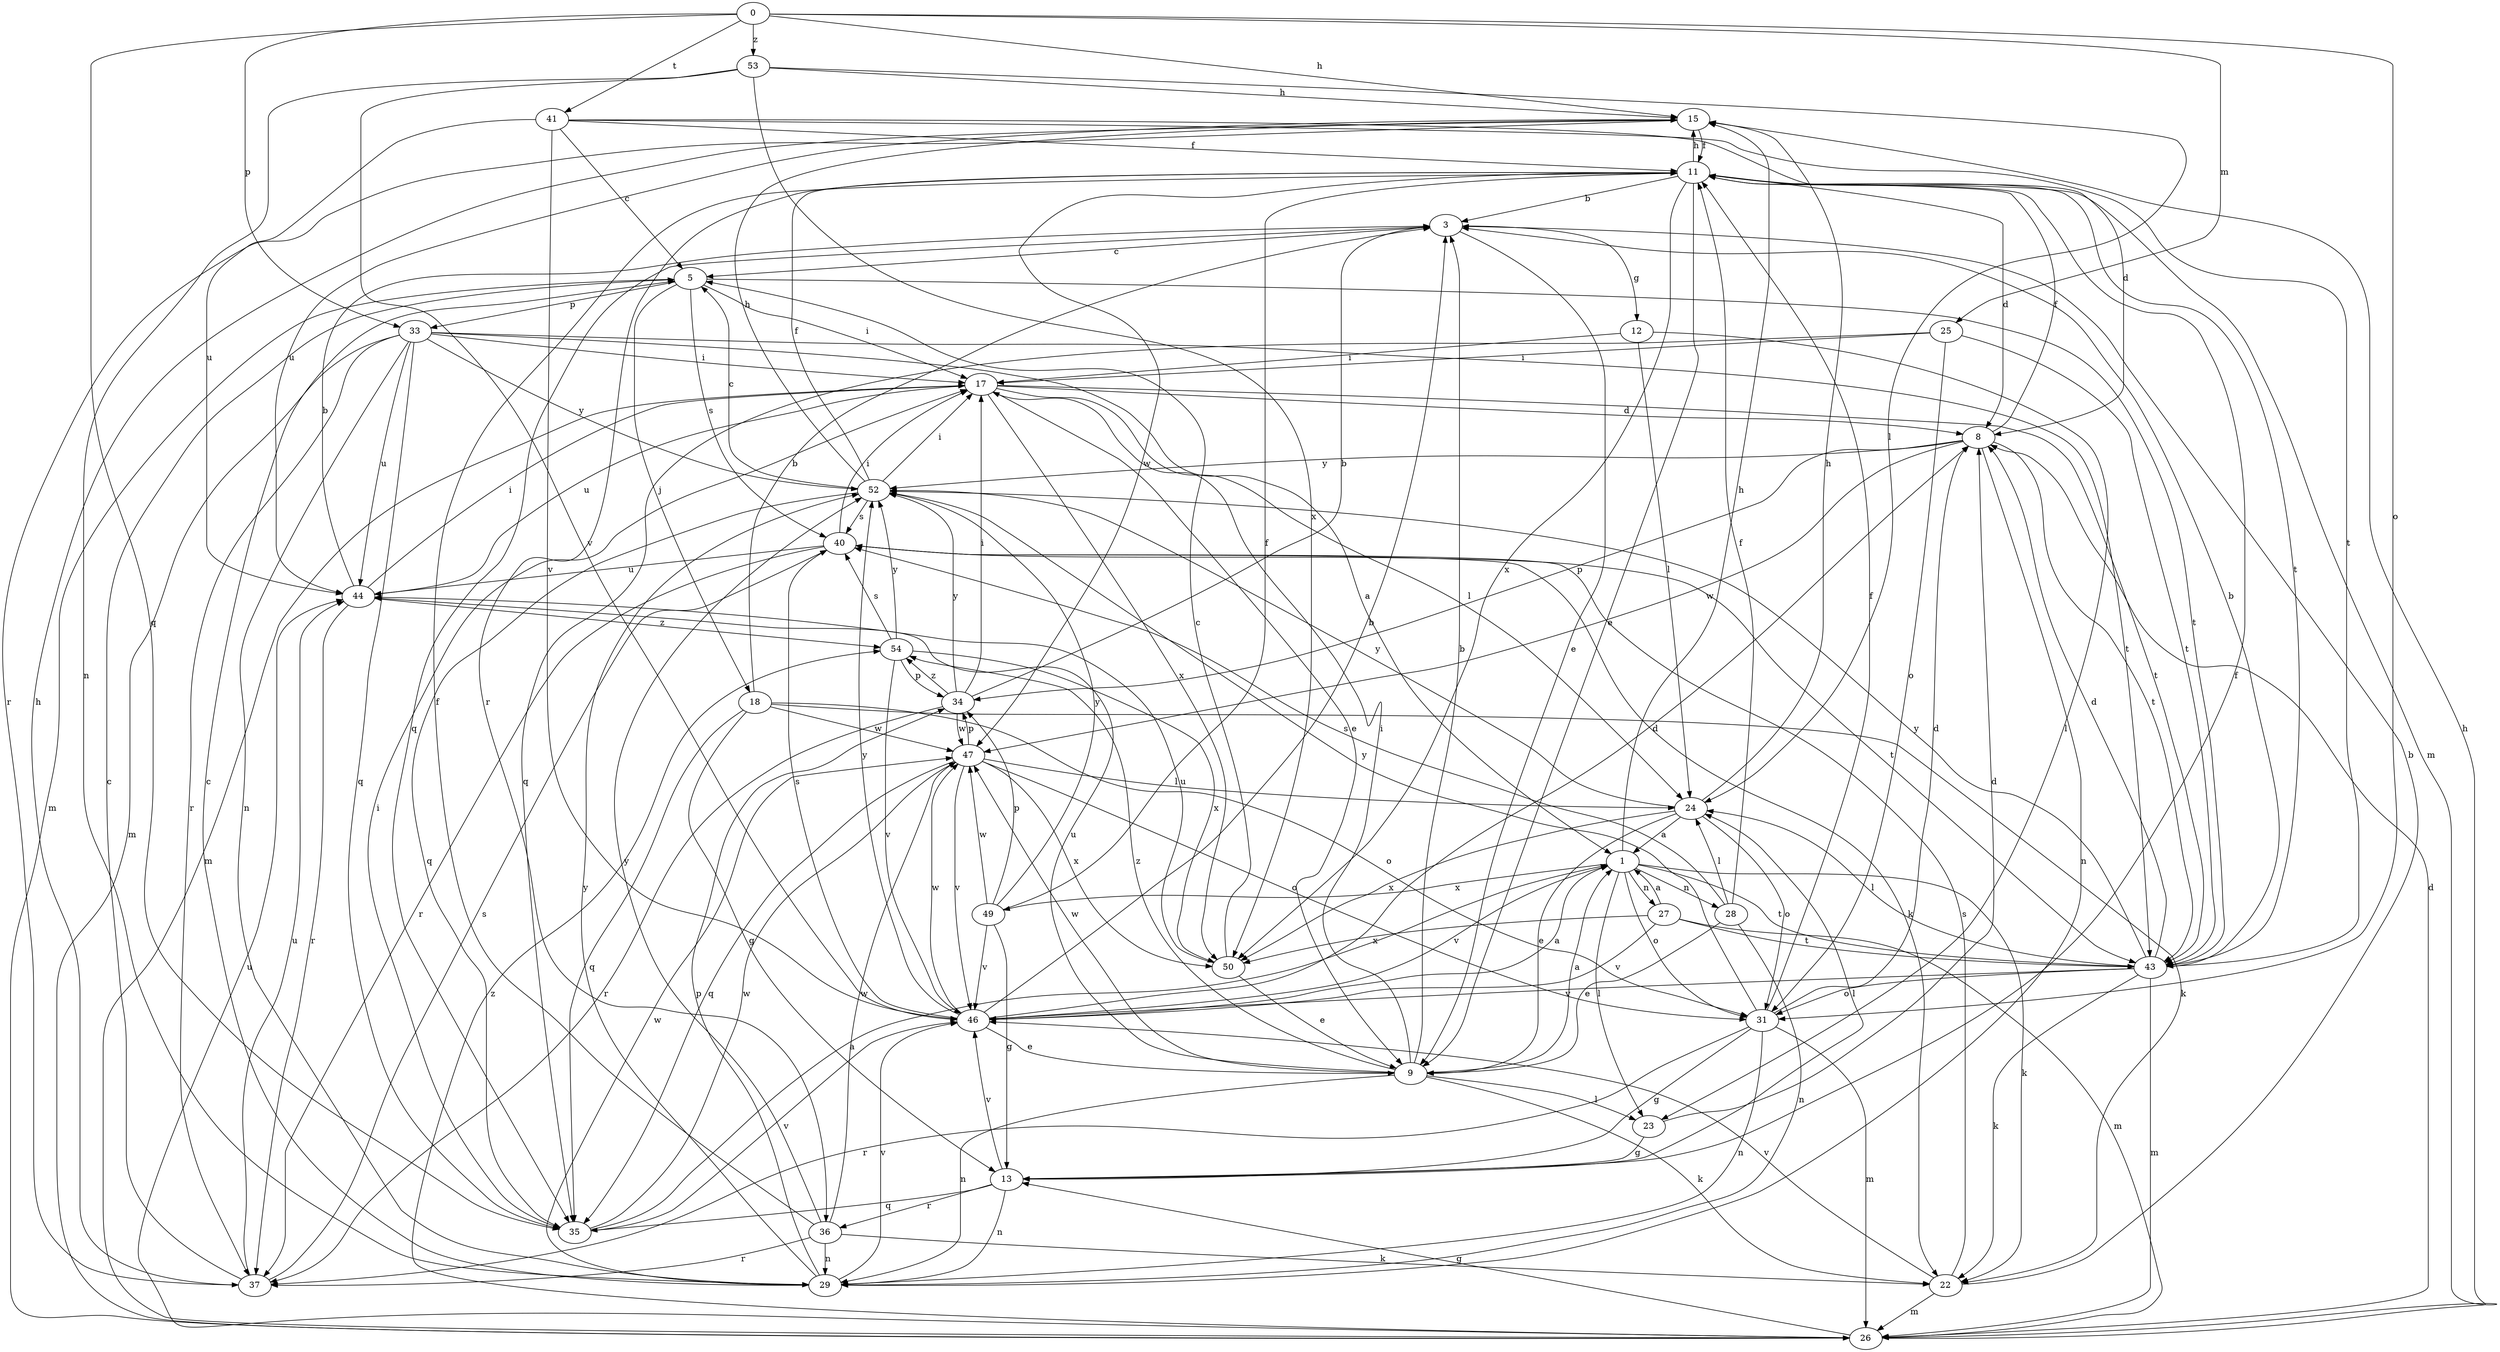 strict digraph  {
0;
1;
3;
5;
8;
9;
11;
12;
13;
15;
17;
18;
22;
23;
24;
25;
26;
27;
28;
29;
31;
33;
34;
35;
36;
37;
40;
41;
43;
44;
46;
47;
49;
50;
52;
53;
54;
0 -> 15  [label=h];
0 -> 25  [label=m];
0 -> 31  [label=o];
0 -> 33  [label=p];
0 -> 35  [label=q];
0 -> 41  [label=t];
0 -> 53  [label=z];
1 -> 15  [label=h];
1 -> 22  [label=k];
1 -> 23  [label=l];
1 -> 27  [label=n];
1 -> 28  [label=n];
1 -> 31  [label=o];
1 -> 43  [label=t];
1 -> 46  [label=v];
1 -> 49  [label=x];
3 -> 5  [label=c];
3 -> 9  [label=e];
3 -> 12  [label=g];
3 -> 35  [label=q];
5 -> 17  [label=i];
5 -> 18  [label=j];
5 -> 26  [label=m];
5 -> 33  [label=p];
5 -> 40  [label=s];
5 -> 43  [label=t];
8 -> 11  [label=f];
8 -> 29  [label=n];
8 -> 34  [label=p];
8 -> 43  [label=t];
8 -> 47  [label=w];
8 -> 52  [label=y];
9 -> 1  [label=a];
9 -> 3  [label=b];
9 -> 17  [label=i];
9 -> 22  [label=k];
9 -> 23  [label=l];
9 -> 29  [label=n];
9 -> 44  [label=u];
9 -> 47  [label=w];
9 -> 54  [label=z];
11 -> 3  [label=b];
11 -> 8  [label=d];
11 -> 9  [label=e];
11 -> 15  [label=h];
11 -> 26  [label=m];
11 -> 36  [label=r];
11 -> 43  [label=t];
11 -> 47  [label=w];
11 -> 50  [label=x];
12 -> 17  [label=i];
12 -> 23  [label=l];
12 -> 24  [label=l];
13 -> 11  [label=f];
13 -> 24  [label=l];
13 -> 29  [label=n];
13 -> 35  [label=q];
13 -> 36  [label=r];
13 -> 46  [label=v];
15 -> 11  [label=f];
15 -> 37  [label=r];
15 -> 44  [label=u];
17 -> 8  [label=d];
17 -> 9  [label=e];
17 -> 24  [label=l];
17 -> 26  [label=m];
17 -> 43  [label=t];
17 -> 44  [label=u];
17 -> 50  [label=x];
18 -> 3  [label=b];
18 -> 13  [label=g];
18 -> 22  [label=k];
18 -> 31  [label=o];
18 -> 35  [label=q];
18 -> 47  [label=w];
22 -> 3  [label=b];
22 -> 26  [label=m];
22 -> 40  [label=s];
22 -> 46  [label=v];
23 -> 8  [label=d];
23 -> 13  [label=g];
24 -> 1  [label=a];
24 -> 9  [label=e];
24 -> 15  [label=h];
24 -> 31  [label=o];
24 -> 50  [label=x];
24 -> 52  [label=y];
25 -> 17  [label=i];
25 -> 31  [label=o];
25 -> 35  [label=q];
25 -> 43  [label=t];
26 -> 8  [label=d];
26 -> 13  [label=g];
26 -> 15  [label=h];
26 -> 44  [label=u];
26 -> 54  [label=z];
27 -> 1  [label=a];
27 -> 26  [label=m];
27 -> 43  [label=t];
27 -> 46  [label=v];
27 -> 50  [label=x];
28 -> 9  [label=e];
28 -> 11  [label=f];
28 -> 24  [label=l];
28 -> 29  [label=n];
28 -> 40  [label=s];
29 -> 5  [label=c];
29 -> 34  [label=p];
29 -> 46  [label=v];
29 -> 47  [label=w];
29 -> 52  [label=y];
31 -> 8  [label=d];
31 -> 11  [label=f];
31 -> 13  [label=g];
31 -> 26  [label=m];
31 -> 29  [label=n];
31 -> 37  [label=r];
31 -> 52  [label=y];
33 -> 1  [label=a];
33 -> 17  [label=i];
33 -> 26  [label=m];
33 -> 29  [label=n];
33 -> 35  [label=q];
33 -> 37  [label=r];
33 -> 43  [label=t];
33 -> 44  [label=u];
33 -> 52  [label=y];
34 -> 3  [label=b];
34 -> 17  [label=i];
34 -> 37  [label=r];
34 -> 47  [label=w];
34 -> 52  [label=y];
34 -> 54  [label=z];
35 -> 1  [label=a];
35 -> 17  [label=i];
35 -> 46  [label=v];
35 -> 47  [label=w];
36 -> 11  [label=f];
36 -> 22  [label=k];
36 -> 29  [label=n];
36 -> 37  [label=r];
36 -> 47  [label=w];
36 -> 52  [label=y];
37 -> 5  [label=c];
37 -> 15  [label=h];
37 -> 40  [label=s];
37 -> 44  [label=u];
40 -> 17  [label=i];
40 -> 22  [label=k];
40 -> 37  [label=r];
40 -> 43  [label=t];
40 -> 44  [label=u];
41 -> 5  [label=c];
41 -> 8  [label=d];
41 -> 11  [label=f];
41 -> 43  [label=t];
41 -> 44  [label=u];
41 -> 46  [label=v];
43 -> 3  [label=b];
43 -> 8  [label=d];
43 -> 22  [label=k];
43 -> 24  [label=l];
43 -> 26  [label=m];
43 -> 31  [label=o];
43 -> 46  [label=v];
43 -> 52  [label=y];
44 -> 3  [label=b];
44 -> 17  [label=i];
44 -> 37  [label=r];
44 -> 54  [label=z];
46 -> 1  [label=a];
46 -> 3  [label=b];
46 -> 8  [label=d];
46 -> 9  [label=e];
46 -> 40  [label=s];
46 -> 47  [label=w];
46 -> 52  [label=y];
47 -> 24  [label=l];
47 -> 31  [label=o];
47 -> 34  [label=p];
47 -> 35  [label=q];
47 -> 46  [label=v];
47 -> 50  [label=x];
49 -> 11  [label=f];
49 -> 13  [label=g];
49 -> 34  [label=p];
49 -> 46  [label=v];
49 -> 47  [label=w];
49 -> 52  [label=y];
50 -> 5  [label=c];
50 -> 9  [label=e];
50 -> 44  [label=u];
52 -> 5  [label=c];
52 -> 11  [label=f];
52 -> 15  [label=h];
52 -> 17  [label=i];
52 -> 35  [label=q];
52 -> 40  [label=s];
53 -> 15  [label=h];
53 -> 24  [label=l];
53 -> 29  [label=n];
53 -> 46  [label=v];
53 -> 50  [label=x];
54 -> 34  [label=p];
54 -> 40  [label=s];
54 -> 46  [label=v];
54 -> 50  [label=x];
54 -> 52  [label=y];
}
